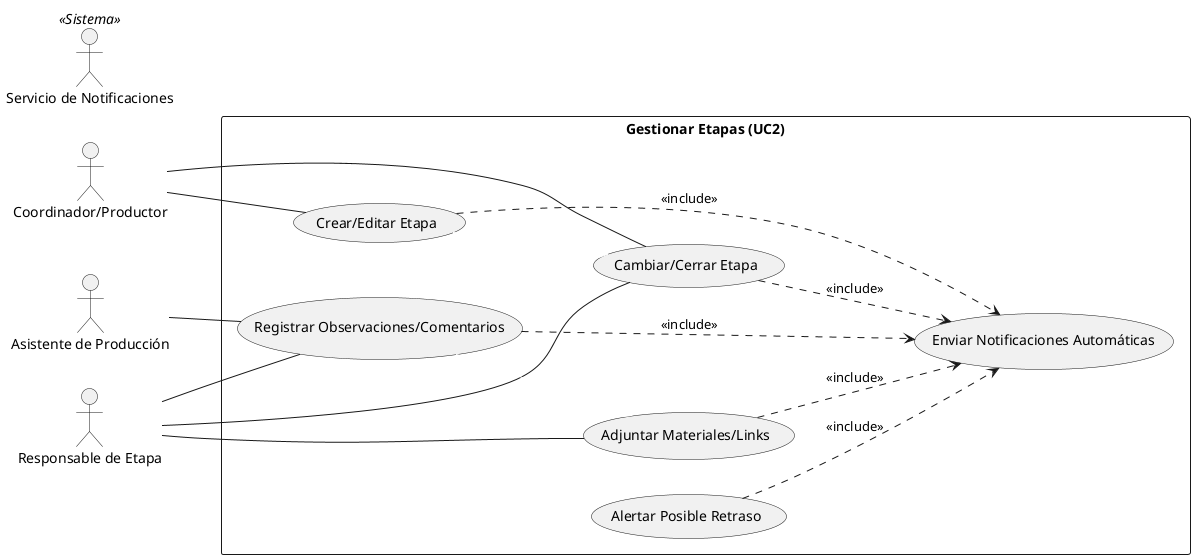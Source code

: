 @startuml
left to right direction

actor "Coordinador/Productor" as Prod
actor "Responsable de Etapa" as Resp
actor "Asistente de Producción" as Asist
actor "Servicio de Notificaciones" as Notif <<Sistema>>

rectangle "Gestionar Etapas (UC2)" {
    usecase "Crear/Editar Etapa" as CrearEtapa
    usecase "Cambiar/Cerrar Etapa" as CambiarEtapa
    usecase "Registrar Observaciones/Comentarios" as RegObs
    usecase "Adjuntar Materiales/Links" as Links
    usecase "Alertar Posible Retraso" as Alerta
    usecase "Enviar Notificaciones Automáticas" as UC5
}

' Actores
Prod -- CrearEtapa
Prod -- CambiarEtapa
Resp -- CambiarEtapa
Resp -- RegObs
Resp -- Links
Asist -- RegObs

' Relaciones internas
CrearEtapa ..> UC5 : <<include>>
CambiarEtapa ..> UC5 : <<include>>
RegObs ..> UC5 : <<include>>
Links ..> UC5 : <<include>>
Alerta ..> UC5 : <<include>>

' Flechas ocultas para acomodar
CrearEtapa -[#white]-> CambiarEtapa
RegObs -[#white]-> Links

@enduml
